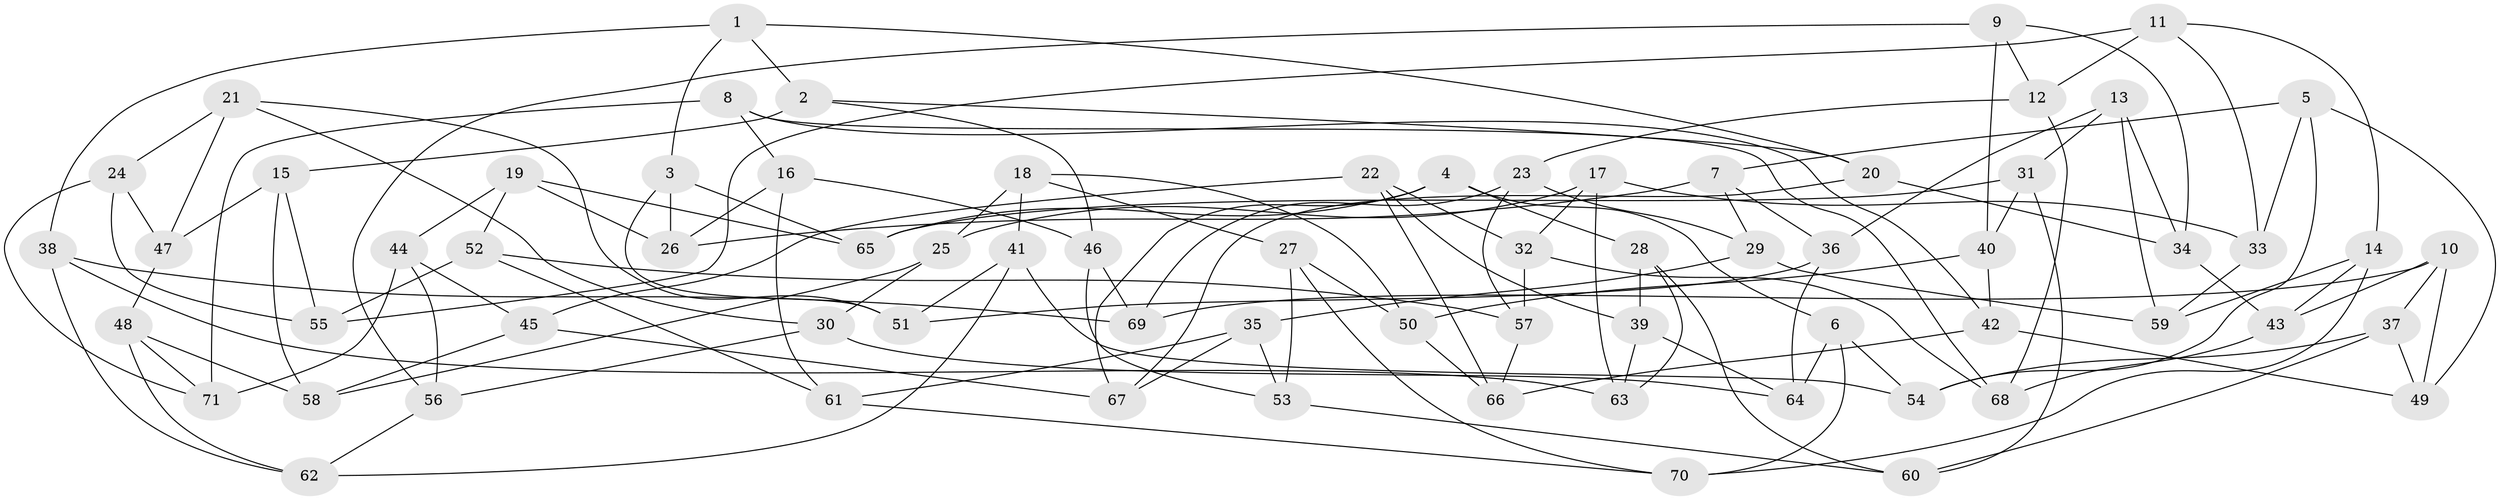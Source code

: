 // coarse degree distribution, {5: 0.1951219512195122, 4: 0.21951219512195122, 6: 0.5365853658536586, 3: 0.04878048780487805}
// Generated by graph-tools (version 1.1) at 2025/42/03/06/25 10:42:20]
// undirected, 71 vertices, 142 edges
graph export_dot {
graph [start="1"]
  node [color=gray90,style=filled];
  1;
  2;
  3;
  4;
  5;
  6;
  7;
  8;
  9;
  10;
  11;
  12;
  13;
  14;
  15;
  16;
  17;
  18;
  19;
  20;
  21;
  22;
  23;
  24;
  25;
  26;
  27;
  28;
  29;
  30;
  31;
  32;
  33;
  34;
  35;
  36;
  37;
  38;
  39;
  40;
  41;
  42;
  43;
  44;
  45;
  46;
  47;
  48;
  49;
  50;
  51;
  52;
  53;
  54;
  55;
  56;
  57;
  58;
  59;
  60;
  61;
  62;
  63;
  64;
  65;
  66;
  67;
  68;
  69;
  70;
  71;
  1 -- 2;
  1 -- 3;
  1 -- 20;
  1 -- 38;
  2 -- 15;
  2 -- 20;
  2 -- 46;
  3 -- 26;
  3 -- 51;
  3 -- 65;
  4 -- 28;
  4 -- 65;
  4 -- 67;
  4 -- 6;
  5 -- 49;
  5 -- 7;
  5 -- 33;
  5 -- 54;
  6 -- 64;
  6 -- 54;
  6 -- 70;
  7 -- 29;
  7 -- 36;
  7 -- 26;
  8 -- 71;
  8 -- 68;
  8 -- 42;
  8 -- 16;
  9 -- 56;
  9 -- 40;
  9 -- 12;
  9 -- 34;
  10 -- 37;
  10 -- 69;
  10 -- 43;
  10 -- 49;
  11 -- 55;
  11 -- 33;
  11 -- 12;
  11 -- 14;
  12 -- 68;
  12 -- 23;
  13 -- 36;
  13 -- 34;
  13 -- 31;
  13 -- 59;
  14 -- 43;
  14 -- 70;
  14 -- 59;
  15 -- 55;
  15 -- 58;
  15 -- 47;
  16 -- 46;
  16 -- 61;
  16 -- 26;
  17 -- 33;
  17 -- 25;
  17 -- 32;
  17 -- 63;
  18 -- 25;
  18 -- 50;
  18 -- 41;
  18 -- 27;
  19 -- 26;
  19 -- 65;
  19 -- 44;
  19 -- 52;
  20 -- 34;
  20 -- 67;
  21 -- 24;
  21 -- 47;
  21 -- 30;
  21 -- 51;
  22 -- 66;
  22 -- 39;
  22 -- 45;
  22 -- 32;
  23 -- 57;
  23 -- 69;
  23 -- 29;
  24 -- 71;
  24 -- 55;
  24 -- 47;
  25 -- 58;
  25 -- 30;
  27 -- 70;
  27 -- 53;
  27 -- 50;
  28 -- 63;
  28 -- 60;
  28 -- 39;
  29 -- 35;
  29 -- 59;
  30 -- 64;
  30 -- 56;
  31 -- 40;
  31 -- 60;
  31 -- 65;
  32 -- 68;
  32 -- 57;
  33 -- 59;
  34 -- 43;
  35 -- 67;
  35 -- 61;
  35 -- 53;
  36 -- 51;
  36 -- 64;
  37 -- 54;
  37 -- 49;
  37 -- 60;
  38 -- 62;
  38 -- 63;
  38 -- 69;
  39 -- 63;
  39 -- 64;
  40 -- 50;
  40 -- 42;
  41 -- 62;
  41 -- 54;
  41 -- 51;
  42 -- 49;
  42 -- 66;
  43 -- 68;
  44 -- 71;
  44 -- 56;
  44 -- 45;
  45 -- 67;
  45 -- 58;
  46 -- 53;
  46 -- 69;
  47 -- 48;
  48 -- 62;
  48 -- 71;
  48 -- 58;
  50 -- 66;
  52 -- 55;
  52 -- 61;
  52 -- 57;
  53 -- 60;
  56 -- 62;
  57 -- 66;
  61 -- 70;
}

